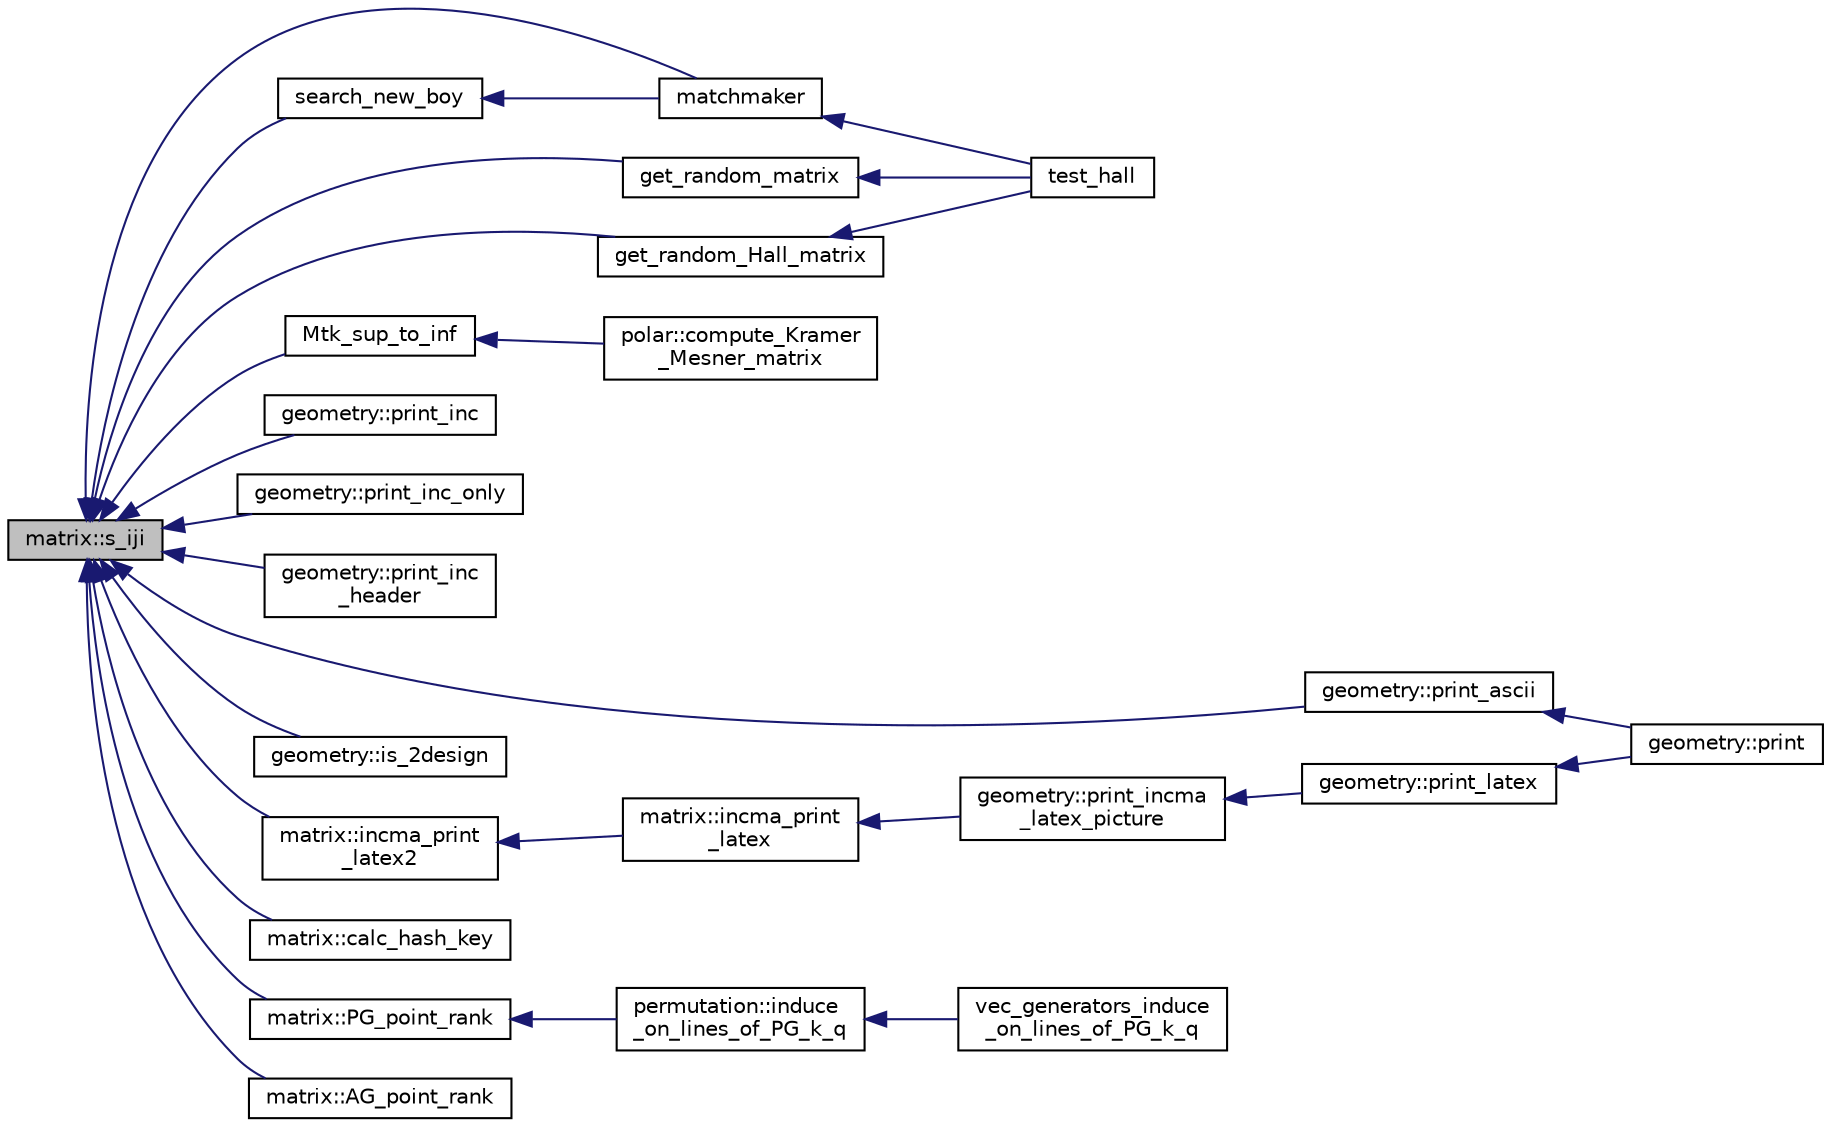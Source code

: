 digraph "matrix::s_iji"
{
  edge [fontname="Helvetica",fontsize="10",labelfontname="Helvetica",labelfontsize="10"];
  node [fontname="Helvetica",fontsize="10",shape=record];
  rankdir="LR";
  Node1765 [label="matrix::s_iji",height=0.2,width=0.4,color="black", fillcolor="grey75", style="filled", fontcolor="black"];
  Node1765 -> Node1766 [dir="back",color="midnightblue",fontsize="10",style="solid",fontname="Helvetica"];
  Node1766 [label="matchmaker",height=0.2,width=0.4,color="black", fillcolor="white", style="filled",URL="$d5/d3f/test_8_c.html#a93ef2c2e9896d2a9f32ced4136c2784a"];
  Node1766 -> Node1767 [dir="back",color="midnightblue",fontsize="10",style="solid",fontname="Helvetica"];
  Node1767 [label="test_hall",height=0.2,width=0.4,color="black", fillcolor="white", style="filled",URL="$d5/d3f/test_8_c.html#a757609870ae7ab0f1d0073415822d19f"];
  Node1765 -> Node1768 [dir="back",color="midnightblue",fontsize="10",style="solid",fontname="Helvetica"];
  Node1768 [label="search_new_boy",height=0.2,width=0.4,color="black", fillcolor="white", style="filled",URL="$d5/d3f/test_8_c.html#a00b262498218f35b2c1a68d8dd729714"];
  Node1768 -> Node1766 [dir="back",color="midnightblue",fontsize="10",style="solid",fontname="Helvetica"];
  Node1765 -> Node1769 [dir="back",color="midnightblue",fontsize="10",style="solid",fontname="Helvetica"];
  Node1769 [label="get_random_matrix",height=0.2,width=0.4,color="black", fillcolor="white", style="filled",URL="$d5/d3f/test_8_c.html#aff32612e997c6abf4b6f22b9185b0e67"];
  Node1769 -> Node1767 [dir="back",color="midnightblue",fontsize="10",style="solid",fontname="Helvetica"];
  Node1765 -> Node1770 [dir="back",color="midnightblue",fontsize="10",style="solid",fontname="Helvetica"];
  Node1770 [label="get_random_Hall_matrix",height=0.2,width=0.4,color="black", fillcolor="white", style="filled",URL="$d5/d3f/test_8_c.html#a9068e33586261a19e71ea3cc6355e910"];
  Node1770 -> Node1767 [dir="back",color="midnightblue",fontsize="10",style="solid",fontname="Helvetica"];
  Node1765 -> Node1771 [dir="back",color="midnightblue",fontsize="10",style="solid",fontname="Helvetica"];
  Node1771 [label="Mtk_sup_to_inf",height=0.2,width=0.4,color="black", fillcolor="white", style="filled",URL="$d3/dfb/discreta__global_8_c.html#a71d19c0a0ff6e728c22fb07991564523"];
  Node1771 -> Node1772 [dir="back",color="midnightblue",fontsize="10",style="solid",fontname="Helvetica"];
  Node1772 [label="polar::compute_Kramer\l_Mesner_matrix",height=0.2,width=0.4,color="black", fillcolor="white", style="filled",URL="$da/d1c/classpolar.html#ad558a87988ec31179ccfde947e490381"];
  Node1765 -> Node1773 [dir="back",color="midnightblue",fontsize="10",style="solid",fontname="Helvetica"];
  Node1773 [label="geometry::print_inc",height=0.2,width=0.4,color="black", fillcolor="white", style="filled",URL="$da/d44/classgeometry.html#a8b902a6f06a92a18b345e4de42e6508d"];
  Node1765 -> Node1774 [dir="back",color="midnightblue",fontsize="10",style="solid",fontname="Helvetica"];
  Node1774 [label="geometry::print_inc_only",height=0.2,width=0.4,color="black", fillcolor="white", style="filled",URL="$da/d44/classgeometry.html#a6086ce49de61288d20a69a4dfed44a35"];
  Node1765 -> Node1775 [dir="back",color="midnightblue",fontsize="10",style="solid",fontname="Helvetica"];
  Node1775 [label="geometry::print_inc\l_header",height=0.2,width=0.4,color="black", fillcolor="white", style="filled",URL="$da/d44/classgeometry.html#ab78810f270f25de6b65169d5c62d7806"];
  Node1765 -> Node1776 [dir="back",color="midnightblue",fontsize="10",style="solid",fontname="Helvetica"];
  Node1776 [label="geometry::print_ascii",height=0.2,width=0.4,color="black", fillcolor="white", style="filled",URL="$da/d44/classgeometry.html#a8f5356989decb76fddb4926714240c0d"];
  Node1776 -> Node1777 [dir="back",color="midnightblue",fontsize="10",style="solid",fontname="Helvetica"];
  Node1777 [label="geometry::print",height=0.2,width=0.4,color="black", fillcolor="white", style="filled",URL="$da/d44/classgeometry.html#af92f963887d22dd3437f585df929208d"];
  Node1765 -> Node1778 [dir="back",color="midnightblue",fontsize="10",style="solid",fontname="Helvetica"];
  Node1778 [label="geometry::is_2design",height=0.2,width=0.4,color="black", fillcolor="white", style="filled",URL="$da/d44/classgeometry.html#a31e12da96f9d6f9fd62330bdbc59236d"];
  Node1765 -> Node1779 [dir="back",color="midnightblue",fontsize="10",style="solid",fontname="Helvetica"];
  Node1779 [label="matrix::incma_print\l_latex2",height=0.2,width=0.4,color="black", fillcolor="white", style="filled",URL="$d1/d8d/classmatrix.html#a6e282efff2dd195d9aaf94343768106d"];
  Node1779 -> Node1780 [dir="back",color="midnightblue",fontsize="10",style="solid",fontname="Helvetica"];
  Node1780 [label="matrix::incma_print\l_latex",height=0.2,width=0.4,color="black", fillcolor="white", style="filled",URL="$d1/d8d/classmatrix.html#a2f3ef897e502a22def6b90a7c02addf5"];
  Node1780 -> Node1781 [dir="back",color="midnightblue",fontsize="10",style="solid",fontname="Helvetica"];
  Node1781 [label="geometry::print_incma\l_latex_picture",height=0.2,width=0.4,color="black", fillcolor="white", style="filled",URL="$da/d44/classgeometry.html#ae0d174439d57d9bc0b0dd7ffe210b148"];
  Node1781 -> Node1782 [dir="back",color="midnightblue",fontsize="10",style="solid",fontname="Helvetica"];
  Node1782 [label="geometry::print_latex",height=0.2,width=0.4,color="black", fillcolor="white", style="filled",URL="$da/d44/classgeometry.html#a1d45497d61d4dc8f7325156158b7e661"];
  Node1782 -> Node1777 [dir="back",color="midnightblue",fontsize="10",style="solid",fontname="Helvetica"];
  Node1765 -> Node1783 [dir="back",color="midnightblue",fontsize="10",style="solid",fontname="Helvetica"];
  Node1783 [label="matrix::calc_hash_key",height=0.2,width=0.4,color="black", fillcolor="white", style="filled",URL="$d1/d8d/classmatrix.html#a61ce2d156303d0a83652cc86c2ad51b7"];
  Node1765 -> Node1784 [dir="back",color="midnightblue",fontsize="10",style="solid",fontname="Helvetica"];
  Node1784 [label="matrix::PG_point_rank",height=0.2,width=0.4,color="black", fillcolor="white", style="filled",URL="$d1/d8d/classmatrix.html#a482c95dbcf39d23ea96bca94e2a3f8cb"];
  Node1784 -> Node1785 [dir="back",color="midnightblue",fontsize="10",style="solid",fontname="Helvetica"];
  Node1785 [label="permutation::induce\l_on_lines_of_PG_k_q",height=0.2,width=0.4,color="black", fillcolor="white", style="filled",URL="$d0/d08/classpermutation.html#a3e01585ffb15282fc45a3158c5ad0b76"];
  Node1785 -> Node1786 [dir="back",color="midnightblue",fontsize="10",style="solid",fontname="Helvetica"];
  Node1786 [label="vec_generators_induce\l_on_lines_of_PG_k_q",height=0.2,width=0.4,color="black", fillcolor="white", style="filled",URL="$d0/dd3/perm__group__gens_8_c.html#ab33fa2e167b2501e5761fee699b4c285"];
  Node1765 -> Node1787 [dir="back",color="midnightblue",fontsize="10",style="solid",fontname="Helvetica"];
  Node1787 [label="matrix::AG_point_rank",height=0.2,width=0.4,color="black", fillcolor="white", style="filled",URL="$d1/d8d/classmatrix.html#a496577fb662ba6b5cb3e00d5f89b0860"];
}
